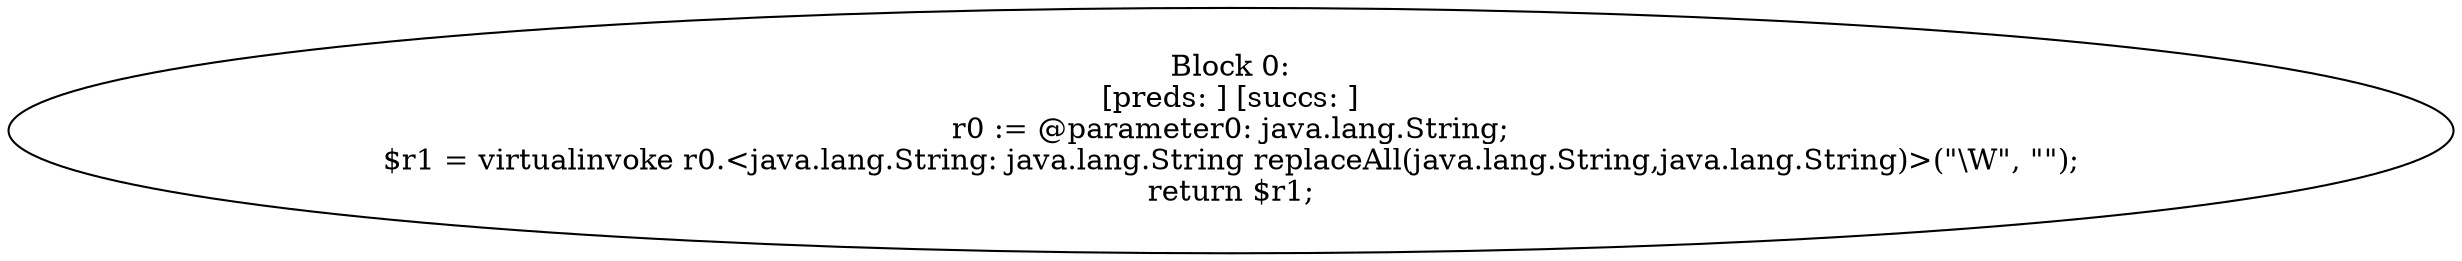 digraph "unitGraph" {
    "Block 0:
[preds: ] [succs: ]
r0 := @parameter0: java.lang.String;
$r1 = virtualinvoke r0.<java.lang.String: java.lang.String replaceAll(java.lang.String,java.lang.String)>(\"\\W\", \"\");
return $r1;
"
}
